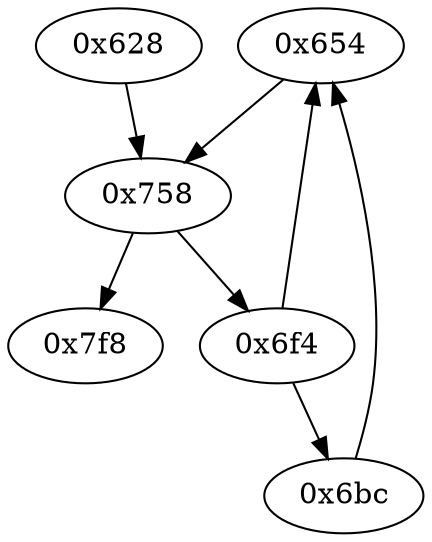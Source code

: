 strict digraph "" {
	graph ["edge"="{}",
		file="/Users/mark/Documents/deobfus-2019-ccs/ALL-CFG/simple-hash-functions/elfhash/1576_recovered.dot",
		"graph"="{u'file': u'/Users/mark/Documents/deobfus-2019-ccs/ALL-CFG/simple-hash-functions/elfhash/1576_recovered.dot'}",
		"node"="{u'opcode': u''}"
	];
	"0x654"	 [opcode="[u'ldr', u'mvn', u'orr', u'mvn', u'ldr', u'ldr', u'rsb', u'add', u'rsb']"];
	"0x758"	 [opcode="[u'str', u'str', u'str', u'ldr', u'ldr', u'ldr', u'cmp', u'mov', u'b']"];
	"0x654" -> "0x758";
	"0x6f4"	 [opcode="[u'ldr', u'ldr', u'ldrb', u'ldr', u'sub', u'add', u'mvn', u'add', u'str', u'ldr', u'eor', u'and', u'str', u'ldr', u'ldr', u'ldr', \
u'cmp', u'mov', u'b']"];
	"0x6f4" -> "0x654";
	"0x6bc"	 [opcode="[u'ldr', u'ldr', u'bic', u'mvn', u'and', u'orr', u'mov', u'b']"];
	"0x6f4" -> "0x6bc";
	"0x628"	 [opcode="[u'push', u'add', u'sub', u'ldr', u'ldr', u'ldr', u'ldr', u'mov', u'mvn', u'mov', u'b']"];
	"0x628" -> "0x758";
	"0x7f8"	 [opcode="[u'ldr', u'ldr', u'rsb', u'mvn', u'mul', u'mvn', u'ldr', u'orr', u'mov', u'cmn', u'mov', u'ldr', u'cmp', u'mov', u'mov', u'mov', \
u'cmn', u'mov', u'mov', u'teq', u'mov', u'b']"];
	"0x6bc" -> "0x654";
	"0x758" -> "0x6f4";
	"0x758" -> "0x7f8";
}
